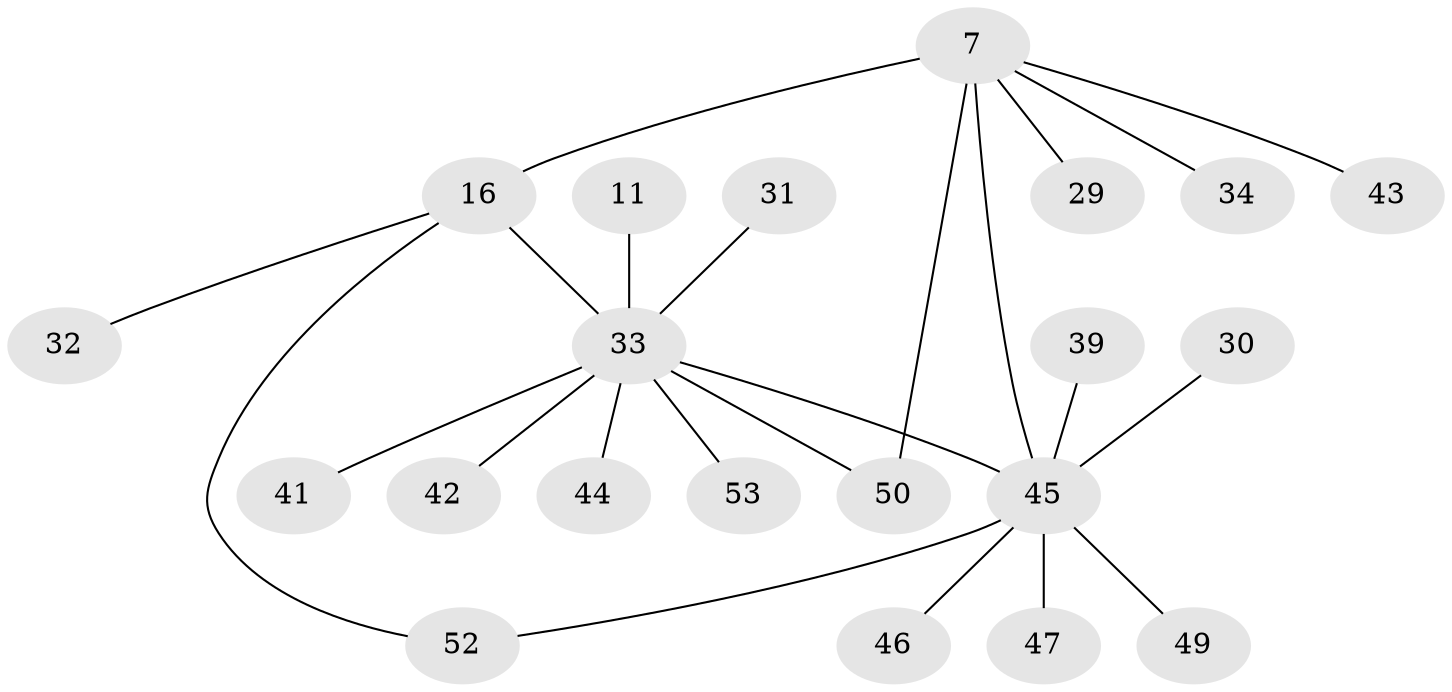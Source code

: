 // original degree distribution, {4: 0.11320754716981132, 3: 0.07547169811320754, 9: 0.018867924528301886, 7: 0.03773584905660377, 2: 0.1320754716981132, 8: 0.018867924528301886, 6: 0.018867924528301886, 1: 0.5660377358490566, 5: 0.018867924528301886}
// Generated by graph-tools (version 1.1) at 2025/58/03/04/25 21:58:35]
// undirected, 21 vertices, 23 edges
graph export_dot {
graph [start="1"]
  node [color=gray90,style=filled];
  7 [super="+1"];
  11;
  16 [super="+9+2"];
  29;
  30;
  31 [super="+12"];
  32;
  33 [super="+18+10"];
  34;
  39 [super="+37"];
  41 [super="+35"];
  42;
  43;
  44 [super="+27"];
  45 [super="+21+4+25+36"];
  46;
  47;
  49;
  50 [super="+48"];
  52 [super="+13+24+51"];
  53;
  7 -- 16 [weight=3];
  7 -- 34;
  7 -- 43;
  7 -- 29;
  7 -- 50;
  7 -- 45 [weight=3];
  11 -- 33;
  16 -- 32;
  16 -- 52;
  16 -- 33 [weight=2];
  30 -- 45;
  31 -- 33;
  33 -- 41;
  33 -- 42;
  33 -- 44;
  33 -- 45 [weight=2];
  33 -- 50;
  33 -- 53;
  39 -- 45;
  45 -- 46;
  45 -- 47;
  45 -- 49;
  45 -- 52;
}
